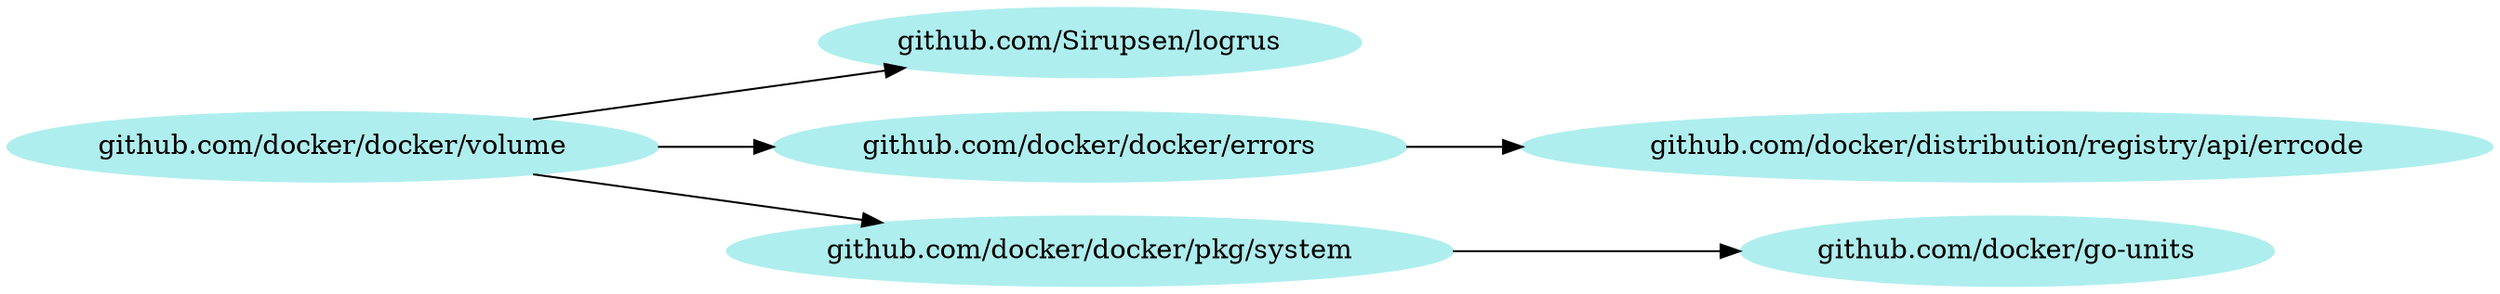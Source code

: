 digraph godep {
rankdir="LR"
0 [label="github.com/docker/docker/volume" style="filled" color="paleturquoise"];
0 -> 1;
0 -> 2;
0 -> 3;
1 [label="github.com/Sirupsen/logrus" style="filled" color="paleturquoise"];
2 [label="github.com/docker/docker/errors" style="filled" color="paleturquoise"];
2 -> 4;
4 [label="github.com/docker/distribution/registry/api/errcode" style="filled" color="paleturquoise"];
3 [label="github.com/docker/docker/pkg/system" style="filled" color="paleturquoise"];
3 -> 5;
5 [label="github.com/docker/go-units" style="filled" color="paleturquoise"];
}
